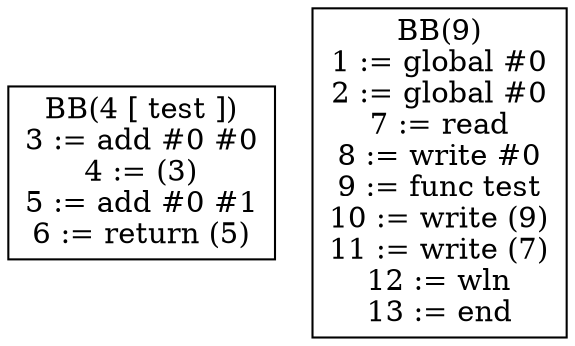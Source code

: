 digraph cfg {
BB4[shape = box, label = "BB(4 [ test ])\n" + "3 := add #0 #0\n" + "4 := (3)\n" + "5 := add #0 #1\n" + "6 := return (5)\n"];

BB9[shape = box, label = "BB(9)\n" + "1 := global #0\n" + "2 := global #0\n" + "7 := read\n" + "8 := write #0\n" + "9 := func test\n" + "10 := write (9)\n" + "11 := write (7)\n" + "12 := wln\n" + "13 := end\n"];
}
